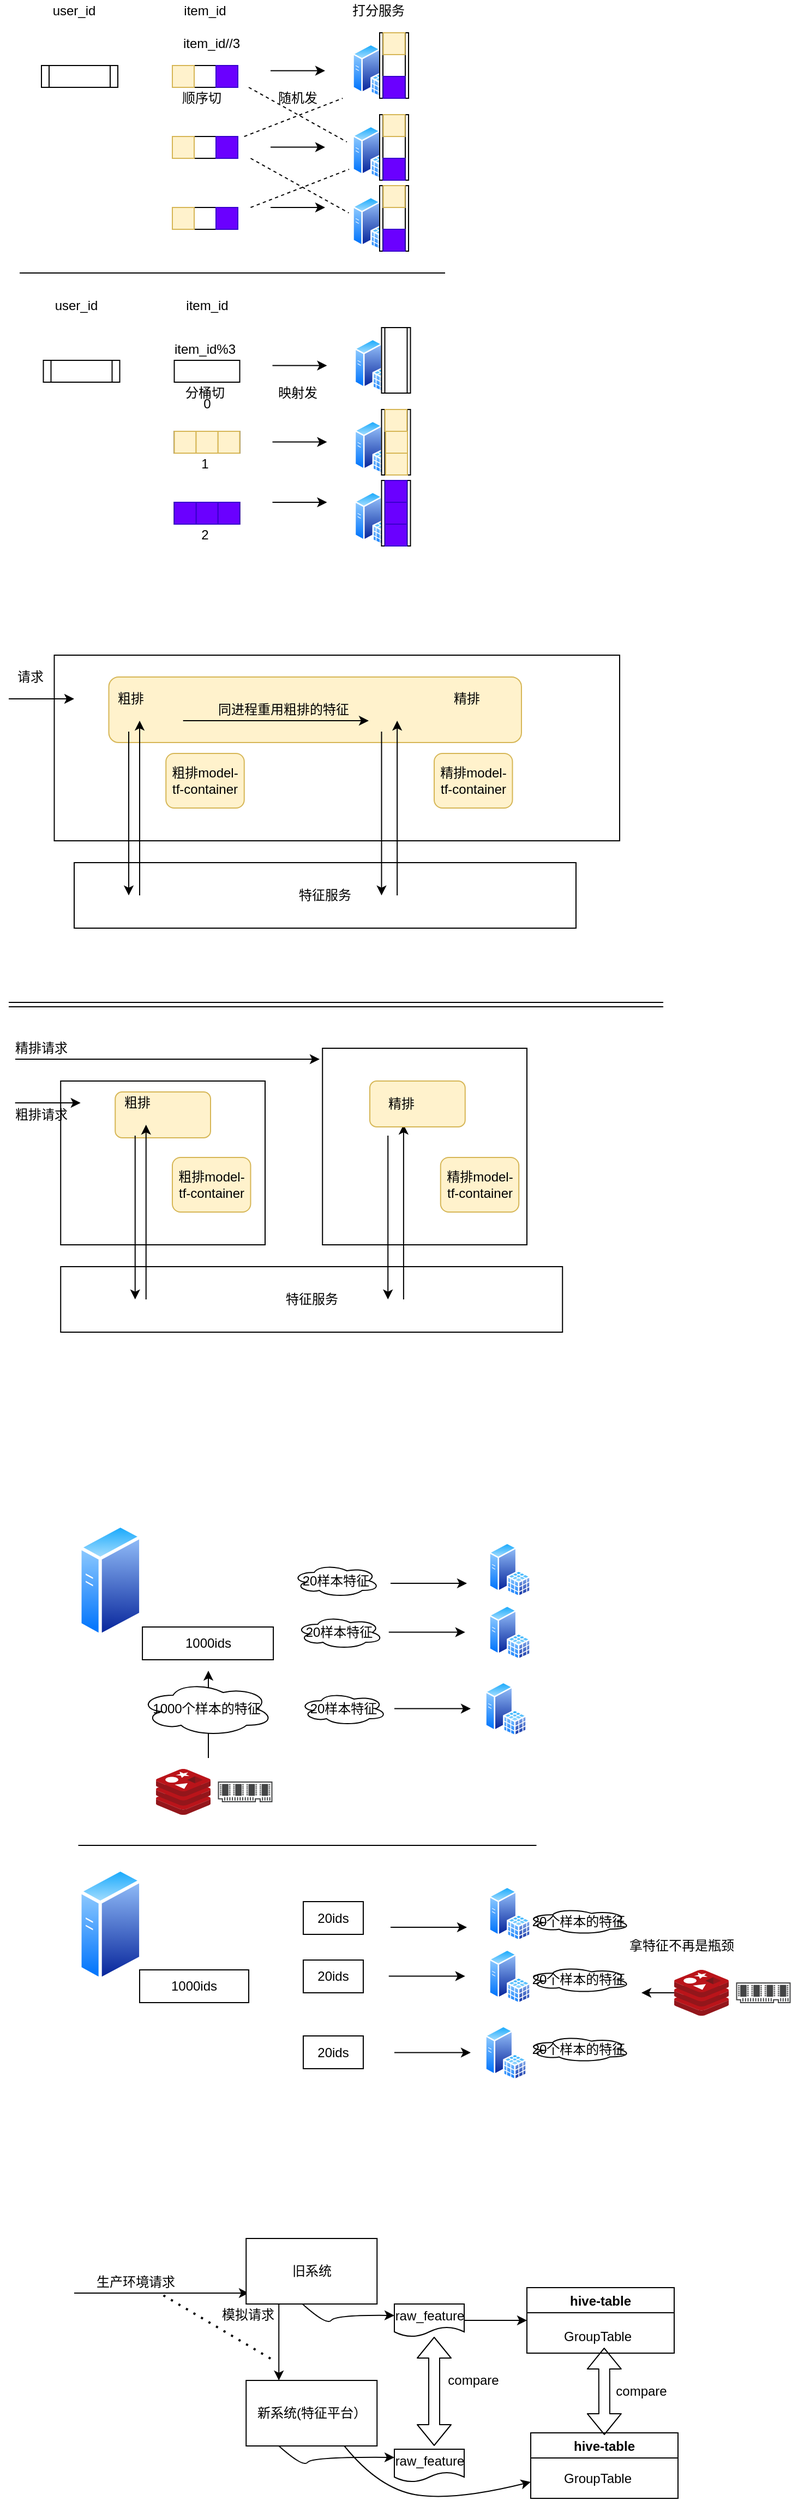 <mxfile version="15.3.1" type="github">
  <diagram id="6I-_0hL8RAegdWVOUvlS" name="Page-1">
    <mxGraphModel dx="3204" dy="1282" grid="1" gridSize="10" guides="1" tooltips="1" connect="1" arrows="1" fold="1" page="1" pageScale="1" pageWidth="827" pageHeight="1169" math="0" shadow="0">
      <root>
        <mxCell id="0" />
        <mxCell id="1" parent="0" />
        <mxCell id="5WsvQ7sy_qh80QngVMl6-118" value="" style="rounded=0;whiteSpace=wrap;html=1;" parent="1" vertex="1">
          <mxGeometry x="287.62" y="980" width="187.38" height="180" as="geometry" />
        </mxCell>
        <mxCell id="5WsvQ7sy_qh80QngVMl6-1" value="" style="endArrow=none;html=1;" parent="1" edge="1">
          <mxGeometry width="50" height="50" relative="1" as="geometry">
            <mxPoint x="10" y="270" as="sourcePoint" />
            <mxPoint x="400" y="270" as="targetPoint" />
          </mxGeometry>
        </mxCell>
        <mxCell id="5WsvQ7sy_qh80QngVMl6-2" value="" style="rounded=0;whiteSpace=wrap;html=1;" parent="1" vertex="1">
          <mxGeometry x="150" y="80" width="60" height="20" as="geometry" />
        </mxCell>
        <mxCell id="5WsvQ7sy_qh80QngVMl6-3" value="" style="rounded=0;whiteSpace=wrap;html=1;" parent="1" vertex="1">
          <mxGeometry x="150" y="145" width="60" height="20" as="geometry" />
        </mxCell>
        <mxCell id="5WsvQ7sy_qh80QngVMl6-4" value="" style="rounded=0;whiteSpace=wrap;html=1;" parent="1" vertex="1">
          <mxGeometry x="150" y="210" width="60" height="20" as="geometry" />
        </mxCell>
        <mxCell id="5WsvQ7sy_qh80QngVMl6-9" value="item_id" style="text;html=1;strokeColor=none;fillColor=none;align=center;verticalAlign=middle;whiteSpace=wrap;rounded=0;" parent="1" vertex="1">
          <mxGeometry x="160" y="20" width="40" height="20" as="geometry" />
        </mxCell>
        <mxCell id="5WsvQ7sy_qh80QngVMl6-10" value="user_id" style="text;html=1;strokeColor=none;fillColor=none;align=center;verticalAlign=middle;whiteSpace=wrap;rounded=0;" parent="1" vertex="1">
          <mxGeometry x="40" y="20" width="40" height="20" as="geometry" />
        </mxCell>
        <mxCell id="5WsvQ7sy_qh80QngVMl6-11" value="" style="shape=process;whiteSpace=wrap;html=1;backgroundOutline=1;" parent="1" vertex="1">
          <mxGeometry x="30" y="80" width="70" height="20" as="geometry" />
        </mxCell>
        <mxCell id="5WsvQ7sy_qh80QngVMl6-13" value="" style="rounded=0;whiteSpace=wrap;html=1;fillColor=#fff2cc;strokeColor=#d6b656;" parent="1" vertex="1">
          <mxGeometry x="150" y="80" width="20" height="20" as="geometry" />
        </mxCell>
        <mxCell id="5WsvQ7sy_qh80QngVMl6-14" value="" style="rounded=0;whiteSpace=wrap;html=1;fillColor=#fff2cc;strokeColor=#d6b656;" parent="1" vertex="1">
          <mxGeometry x="150" y="145" width="20" height="20" as="geometry" />
        </mxCell>
        <mxCell id="5WsvQ7sy_qh80QngVMl6-15" value="" style="rounded=0;whiteSpace=wrap;html=1;fillColor=#fff2cc;strokeColor=#d6b656;" parent="1" vertex="1">
          <mxGeometry x="150" y="210" width="20" height="20" as="geometry" />
        </mxCell>
        <mxCell id="5WsvQ7sy_qh80QngVMl6-23" value="" style="rounded=0;whiteSpace=wrap;html=1;fillColor=#6a00ff;strokeColor=#3700CC;fontColor=#ffffff;" parent="1" vertex="1">
          <mxGeometry x="190" y="210" width="20" height="20" as="geometry" />
        </mxCell>
        <mxCell id="5WsvQ7sy_qh80QngVMl6-24" value="" style="rounded=0;whiteSpace=wrap;html=1;fillColor=#6a00ff;strokeColor=#3700CC;fontColor=#ffffff;" parent="1" vertex="1">
          <mxGeometry x="190" y="145" width="20" height="20" as="geometry" />
        </mxCell>
        <mxCell id="5WsvQ7sy_qh80QngVMl6-25" value="" style="rounded=0;whiteSpace=wrap;html=1;fillColor=#6a00ff;strokeColor=#3700CC;fontColor=#ffffff;" parent="1" vertex="1">
          <mxGeometry x="190" y="80" width="20" height="20" as="geometry" />
        </mxCell>
        <mxCell id="5WsvQ7sy_qh80QngVMl6-27" value="" style="aspect=fixed;perimeter=ellipsePerimeter;html=1;align=center;shadow=0;dashed=0;spacingTop=3;image;image=img/lib/active_directory/sql_server.svg;" parent="1" vertex="1">
          <mxGeometry x="315" y="60" width="38.5" height="50" as="geometry" />
        </mxCell>
        <mxCell id="5WsvQ7sy_qh80QngVMl6-31" value="" style="shape=process;whiteSpace=wrap;html=1;backgroundOutline=1;" parent="1" vertex="1">
          <mxGeometry x="340" y="50" width="26.5" height="60" as="geometry" />
        </mxCell>
        <mxCell id="5WsvQ7sy_qh80QngVMl6-34" value="" style="rounded=0;whiteSpace=wrap;html=1;fillColor=#fff2cc;strokeColor=#d6b656;" parent="1" vertex="1">
          <mxGeometry x="343.25" y="50" width="20" height="20" as="geometry" />
        </mxCell>
        <mxCell id="5WsvQ7sy_qh80QngVMl6-37" value="" style="rounded=0;whiteSpace=wrap;html=1;fillColor=#6a00ff;strokeColor=#3700CC;fontColor=#ffffff;" parent="1" vertex="1">
          <mxGeometry x="343.25" y="90" width="20" height="20" as="geometry" />
        </mxCell>
        <mxCell id="5WsvQ7sy_qh80QngVMl6-38" value="" style="aspect=fixed;perimeter=ellipsePerimeter;html=1;align=center;shadow=0;dashed=0;spacingTop=3;image;image=img/lib/active_directory/sql_server.svg;" parent="1" vertex="1">
          <mxGeometry x="315" y="135" width="38.5" height="50" as="geometry" />
        </mxCell>
        <mxCell id="5WsvQ7sy_qh80QngVMl6-39" value="" style="shape=process;whiteSpace=wrap;html=1;backgroundOutline=1;" parent="1" vertex="1">
          <mxGeometry x="340" y="125" width="26.5" height="60" as="geometry" />
        </mxCell>
        <mxCell id="5WsvQ7sy_qh80QngVMl6-40" value="" style="rounded=0;whiteSpace=wrap;html=1;fillColor=#fff2cc;strokeColor=#d6b656;" parent="1" vertex="1">
          <mxGeometry x="343.25" y="125" width="20" height="20" as="geometry" />
        </mxCell>
        <mxCell id="5WsvQ7sy_qh80QngVMl6-41" value="" style="rounded=0;whiteSpace=wrap;html=1;fillColor=#6a00ff;strokeColor=#3700CC;fontColor=#ffffff;" parent="1" vertex="1">
          <mxGeometry x="343.25" y="165" width="20" height="20" as="geometry" />
        </mxCell>
        <mxCell id="5WsvQ7sy_qh80QngVMl6-42" value="" style="aspect=fixed;perimeter=ellipsePerimeter;html=1;align=center;shadow=0;dashed=0;spacingTop=3;image;image=img/lib/active_directory/sql_server.svg;" parent="1" vertex="1">
          <mxGeometry x="315" y="200" width="38.5" height="50" as="geometry" />
        </mxCell>
        <mxCell id="5WsvQ7sy_qh80QngVMl6-43" value="" style="shape=process;whiteSpace=wrap;html=1;backgroundOutline=1;" parent="1" vertex="1">
          <mxGeometry x="340" y="190" width="26.5" height="60" as="geometry" />
        </mxCell>
        <mxCell id="5WsvQ7sy_qh80QngVMl6-44" value="" style="rounded=0;whiteSpace=wrap;html=1;fillColor=#fff2cc;strokeColor=#d6b656;" parent="1" vertex="1">
          <mxGeometry x="343.25" y="190" width="20" height="20" as="geometry" />
        </mxCell>
        <mxCell id="5WsvQ7sy_qh80QngVMl6-45" value="" style="rounded=0;whiteSpace=wrap;html=1;fillColor=#6a00ff;strokeColor=#3700CC;fontColor=#ffffff;" parent="1" vertex="1">
          <mxGeometry x="343.25" y="230" width="20" height="20" as="geometry" />
        </mxCell>
        <mxCell id="5WsvQ7sy_qh80QngVMl6-46" value="item_id//3" style="text;html=1;strokeColor=none;fillColor=none;align=center;verticalAlign=middle;whiteSpace=wrap;rounded=0;" parent="1" vertex="1">
          <mxGeometry x="165.86" y="50" width="40" height="20" as="geometry" />
        </mxCell>
        <mxCell id="5WsvQ7sy_qh80QngVMl6-49" value="" style="endArrow=classic;html=1;" parent="1" edge="1">
          <mxGeometry width="50" height="50" relative="1" as="geometry">
            <mxPoint x="240" y="84.8" as="sourcePoint" />
            <mxPoint x="290" y="84.8" as="targetPoint" />
          </mxGeometry>
        </mxCell>
        <mxCell id="5WsvQ7sy_qh80QngVMl6-51" value="" style="endArrow=classic;html=1;" parent="1" edge="1">
          <mxGeometry width="50" height="50" relative="1" as="geometry">
            <mxPoint x="240" y="154.8" as="sourcePoint" />
            <mxPoint x="290" y="154.8" as="targetPoint" />
          </mxGeometry>
        </mxCell>
        <mxCell id="5WsvQ7sy_qh80QngVMl6-52" value="" style="endArrow=classic;html=1;" parent="1" edge="1">
          <mxGeometry width="50" height="50" relative="1" as="geometry">
            <mxPoint x="240" y="210" as="sourcePoint" />
            <mxPoint x="290" y="210" as="targetPoint" />
          </mxGeometry>
        </mxCell>
        <mxCell id="5WsvQ7sy_qh80QngVMl6-53" value="" style="rounded=0;whiteSpace=wrap;html=1;" parent="1" vertex="1">
          <mxGeometry x="151.75" y="350" width="60" height="20" as="geometry" />
        </mxCell>
        <mxCell id="5WsvQ7sy_qh80QngVMl6-54" value="" style="rounded=0;whiteSpace=wrap;html=1;" parent="1" vertex="1">
          <mxGeometry x="151.75" y="415" width="60" height="20" as="geometry" />
        </mxCell>
        <mxCell id="5WsvQ7sy_qh80QngVMl6-55" value="" style="rounded=0;whiteSpace=wrap;html=1;" parent="1" vertex="1">
          <mxGeometry x="151.75" y="480" width="60" height="20" as="geometry" />
        </mxCell>
        <mxCell id="5WsvQ7sy_qh80QngVMl6-56" value="item_id" style="text;html=1;strokeColor=none;fillColor=none;align=center;verticalAlign=middle;whiteSpace=wrap;rounded=0;" parent="1" vertex="1">
          <mxGeometry x="161.75" y="290" width="40" height="20" as="geometry" />
        </mxCell>
        <mxCell id="5WsvQ7sy_qh80QngVMl6-57" value="user_id" style="text;html=1;strokeColor=none;fillColor=none;align=center;verticalAlign=middle;whiteSpace=wrap;rounded=0;" parent="1" vertex="1">
          <mxGeometry x="41.75" y="290" width="40" height="20" as="geometry" />
        </mxCell>
        <mxCell id="5WsvQ7sy_qh80QngVMl6-58" value="" style="shape=process;whiteSpace=wrap;html=1;backgroundOutline=1;" parent="1" vertex="1">
          <mxGeometry x="31.75" y="350" width="70" height="20" as="geometry" />
        </mxCell>
        <mxCell id="5WsvQ7sy_qh80QngVMl6-59" value="" style="rounded=0;whiteSpace=wrap;html=1;fillColor=#fff2cc;strokeColor=#d6b656;" parent="1" vertex="1">
          <mxGeometry x="191.75" y="415" width="20" height="20" as="geometry" />
        </mxCell>
        <mxCell id="5WsvQ7sy_qh80QngVMl6-60" value="" style="rounded=0;whiteSpace=wrap;html=1;fillColor=#fff2cc;strokeColor=#d6b656;" parent="1" vertex="1">
          <mxGeometry x="151.75" y="415" width="20" height="20" as="geometry" />
        </mxCell>
        <mxCell id="5WsvQ7sy_qh80QngVMl6-61" value="" style="rounded=0;whiteSpace=wrap;html=1;fillColor=#fff2cc;strokeColor=#d6b656;" parent="1" vertex="1">
          <mxGeometry x="171.75" y="415" width="20" height="20" as="geometry" />
        </mxCell>
        <mxCell id="5WsvQ7sy_qh80QngVMl6-62" value="" style="rounded=0;whiteSpace=wrap;html=1;fillColor=#6a00ff;strokeColor=#3700CC;fontColor=#ffffff;" parent="1" vertex="1">
          <mxGeometry x="191.75" y="480" width="20" height="20" as="geometry" />
        </mxCell>
        <mxCell id="5WsvQ7sy_qh80QngVMl6-63" value="" style="rounded=0;whiteSpace=wrap;html=1;fillColor=#6a00ff;strokeColor=#3700CC;fontColor=#ffffff;" parent="1" vertex="1">
          <mxGeometry x="171.75" y="480" width="20" height="20" as="geometry" />
        </mxCell>
        <mxCell id="5WsvQ7sy_qh80QngVMl6-64" value="" style="rounded=0;whiteSpace=wrap;html=1;fillColor=#6a00ff;strokeColor=#3700CC;fontColor=#ffffff;" parent="1" vertex="1">
          <mxGeometry x="151.75" y="480" width="20" height="20" as="geometry" />
        </mxCell>
        <mxCell id="5WsvQ7sy_qh80QngVMl6-65" value="" style="aspect=fixed;perimeter=ellipsePerimeter;html=1;align=center;shadow=0;dashed=0;spacingTop=3;image;image=img/lib/active_directory/sql_server.svg;" parent="1" vertex="1">
          <mxGeometry x="316.75" y="330" width="38.5" height="50" as="geometry" />
        </mxCell>
        <mxCell id="5WsvQ7sy_qh80QngVMl6-66" value="" style="shape=process;whiteSpace=wrap;html=1;backgroundOutline=1;" parent="1" vertex="1">
          <mxGeometry x="341.75" y="320" width="26.5" height="60" as="geometry" />
        </mxCell>
        <mxCell id="5WsvQ7sy_qh80QngVMl6-67" value="" style="rounded=0;whiteSpace=wrap;html=1;fillColor=#fff2cc;strokeColor=#d6b656;" parent="1" vertex="1">
          <mxGeometry x="346.5" y="415" width="20" height="20" as="geometry" />
        </mxCell>
        <mxCell id="5WsvQ7sy_qh80QngVMl6-69" value="" style="aspect=fixed;perimeter=ellipsePerimeter;html=1;align=center;shadow=0;dashed=0;spacingTop=3;image;image=img/lib/active_directory/sql_server.svg;" parent="1" vertex="1">
          <mxGeometry x="316.75" y="405" width="38.5" height="50" as="geometry" />
        </mxCell>
        <mxCell id="5WsvQ7sy_qh80QngVMl6-70" value="" style="shape=process;whiteSpace=wrap;html=1;backgroundOutline=1;" parent="1" vertex="1">
          <mxGeometry x="341.75" y="395" width="26.5" height="60" as="geometry" />
        </mxCell>
        <mxCell id="5WsvQ7sy_qh80QngVMl6-71" value="" style="rounded=0;whiteSpace=wrap;html=1;fillColor=#fff2cc;strokeColor=#d6b656;" parent="1" vertex="1">
          <mxGeometry x="345" y="395" width="20" height="20" as="geometry" />
        </mxCell>
        <mxCell id="5WsvQ7sy_qh80QngVMl6-73" value="" style="aspect=fixed;perimeter=ellipsePerimeter;html=1;align=center;shadow=0;dashed=0;spacingTop=3;image;image=img/lib/active_directory/sql_server.svg;" parent="1" vertex="1">
          <mxGeometry x="316.75" y="470" width="38.5" height="50" as="geometry" />
        </mxCell>
        <mxCell id="5WsvQ7sy_qh80QngVMl6-74" value="" style="shape=process;whiteSpace=wrap;html=1;backgroundOutline=1;" parent="1" vertex="1">
          <mxGeometry x="341.75" y="460" width="26.5" height="60" as="geometry" />
        </mxCell>
        <mxCell id="5WsvQ7sy_qh80QngVMl6-75" value="" style="rounded=0;whiteSpace=wrap;html=1;fillColor=#fff2cc;strokeColor=#d6b656;" parent="1" vertex="1">
          <mxGeometry x="345.5" y="415" width="20" height="20" as="geometry" />
        </mxCell>
        <mxCell id="5WsvQ7sy_qh80QngVMl6-76" value="" style="rounded=0;whiteSpace=wrap;html=1;fillColor=#6a00ff;strokeColor=#3700CC;fontColor=#ffffff;" parent="1" vertex="1">
          <mxGeometry x="345" y="500" width="20" height="20" as="geometry" />
        </mxCell>
        <mxCell id="5WsvQ7sy_qh80QngVMl6-77" value="item_id%3" style="text;html=1;strokeColor=none;fillColor=none;align=center;verticalAlign=middle;whiteSpace=wrap;rounded=0;" parent="1" vertex="1">
          <mxGeometry x="160" y="330" width="40" height="20" as="geometry" />
        </mxCell>
        <mxCell id="5WsvQ7sy_qh80QngVMl6-78" value="" style="endArrow=classic;html=1;" parent="1" edge="1">
          <mxGeometry width="50" height="50" relative="1" as="geometry">
            <mxPoint x="241.75" y="354.8" as="sourcePoint" />
            <mxPoint x="291.75" y="354.8" as="targetPoint" />
          </mxGeometry>
        </mxCell>
        <mxCell id="5WsvQ7sy_qh80QngVMl6-79" value="" style="endArrow=classic;html=1;" parent="1" edge="1">
          <mxGeometry width="50" height="50" relative="1" as="geometry">
            <mxPoint x="241.75" y="424.8" as="sourcePoint" />
            <mxPoint x="291.75" y="424.8" as="targetPoint" />
          </mxGeometry>
        </mxCell>
        <mxCell id="5WsvQ7sy_qh80QngVMl6-80" value="" style="endArrow=classic;html=1;" parent="1" edge="1">
          <mxGeometry width="50" height="50" relative="1" as="geometry">
            <mxPoint x="241.75" y="480" as="sourcePoint" />
            <mxPoint x="291.75" y="480" as="targetPoint" />
          </mxGeometry>
        </mxCell>
        <mxCell id="5WsvQ7sy_qh80QngVMl6-72" value="" style="rounded=0;whiteSpace=wrap;html=1;fillColor=#6a00ff;strokeColor=#3700CC;fontColor=#ffffff;" parent="1" vertex="1">
          <mxGeometry x="345" y="460" width="20" height="20" as="geometry" />
        </mxCell>
        <mxCell id="5WsvQ7sy_qh80QngVMl6-68" value="" style="rounded=0;whiteSpace=wrap;html=1;fillColor=#6a00ff;strokeColor=#3700CC;fontColor=#ffffff;" parent="1" vertex="1">
          <mxGeometry x="345" y="480" width="20" height="20" as="geometry" />
        </mxCell>
        <mxCell id="5WsvQ7sy_qh80QngVMl6-81" value="" style="rounded=0;whiteSpace=wrap;html=1;fillColor=#fff2cc;strokeColor=#d6b656;" parent="1" vertex="1">
          <mxGeometry x="345.5" y="435" width="20" height="20" as="geometry" />
        </mxCell>
        <mxCell id="5WsvQ7sy_qh80QngVMl6-82" value="0" style="text;html=1;strokeColor=none;fillColor=none;align=center;verticalAlign=middle;whiteSpace=wrap;rounded=0;" parent="1" vertex="1">
          <mxGeometry x="161.75" y="380" width="40" height="20" as="geometry" />
        </mxCell>
        <mxCell id="5WsvQ7sy_qh80QngVMl6-83" value="1" style="text;html=1;strokeColor=none;fillColor=none;align=center;verticalAlign=middle;whiteSpace=wrap;rounded=0;" parent="1" vertex="1">
          <mxGeometry x="160" y="435" width="40" height="20" as="geometry" />
        </mxCell>
        <mxCell id="5WsvQ7sy_qh80QngVMl6-84" value="2" style="text;html=1;strokeColor=none;fillColor=none;align=center;verticalAlign=middle;whiteSpace=wrap;rounded=0;" parent="1" vertex="1">
          <mxGeometry x="160" y="500" width="40" height="20" as="geometry" />
        </mxCell>
        <mxCell id="5WsvQ7sy_qh80QngVMl6-85" value="顺序切" style="text;html=1;strokeColor=none;fillColor=none;align=center;verticalAlign=middle;whiteSpace=wrap;rounded=0;" parent="1" vertex="1">
          <mxGeometry x="151.75" y="100" width="50" height="20" as="geometry" />
        </mxCell>
        <mxCell id="5WsvQ7sy_qh80QngVMl6-86" value="" style="rounded=0;whiteSpace=wrap;html=1;" parent="1" vertex="1">
          <mxGeometry x="41.75" y="620" width="518.25" height="170" as="geometry" />
        </mxCell>
        <mxCell id="5WsvQ7sy_qh80QngVMl6-90" value="粗排model-tf-container" style="rounded=1;whiteSpace=wrap;html=1;fillColor=#fff2cc;strokeColor=#d6b656;" parent="1" vertex="1">
          <mxGeometry x="144.12" y="710" width="71.75" height="50" as="geometry" />
        </mxCell>
        <mxCell id="5WsvQ7sy_qh80QngVMl6-92" value="" style="rounded=1;whiteSpace=wrap;html=1;fillColor=#fff2cc;strokeColor=#d6b656;" parent="1" vertex="1">
          <mxGeometry x="91.75" y="640" width="378.25" height="60" as="geometry" />
        </mxCell>
        <mxCell id="5WsvQ7sy_qh80QngVMl6-91" value="精排model-tf-container" style="rounded=1;whiteSpace=wrap;html=1;fillColor=#fff2cc;strokeColor=#d6b656;" parent="1" vertex="1">
          <mxGeometry x="390" y="710" width="71.75" height="50" as="geometry" />
        </mxCell>
        <mxCell id="5WsvQ7sy_qh80QngVMl6-87" value="粗排" style="text;html=1;strokeColor=none;fillColor=none;align=center;verticalAlign=middle;whiteSpace=wrap;rounded=0;" parent="1" vertex="1">
          <mxGeometry x="91.75" y="650" width="40" height="20" as="geometry" />
        </mxCell>
        <mxCell id="5WsvQ7sy_qh80QngVMl6-88" value="精排" style="text;html=1;strokeColor=none;fillColor=none;align=center;verticalAlign=middle;whiteSpace=wrap;rounded=0;" parent="1" vertex="1">
          <mxGeometry x="400" y="650" width="40" height="20" as="geometry" />
        </mxCell>
        <mxCell id="5WsvQ7sy_qh80QngVMl6-93" value="特征服务" style="rounded=0;whiteSpace=wrap;html=1;" parent="1" vertex="1">
          <mxGeometry x="60" y="810" width="460" height="60" as="geometry" />
        </mxCell>
        <mxCell id="5WsvQ7sy_qh80QngVMl6-94" value="" style="endArrow=classic;html=1;" parent="1" edge="1">
          <mxGeometry width="50" height="50" relative="1" as="geometry">
            <mxPoint y="660" as="sourcePoint" />
            <mxPoint x="60" y="660" as="targetPoint" />
          </mxGeometry>
        </mxCell>
        <mxCell id="5WsvQ7sy_qh80QngVMl6-95" value="请求" style="text;html=1;strokeColor=none;fillColor=none;align=center;verticalAlign=middle;whiteSpace=wrap;rounded=0;" parent="1" vertex="1">
          <mxGeometry y="630" width="40" height="20" as="geometry" />
        </mxCell>
        <mxCell id="5WsvQ7sy_qh80QngVMl6-96" value="" style="endArrow=classic;html=1;" parent="1" edge="1">
          <mxGeometry width="50" height="50" relative="1" as="geometry">
            <mxPoint x="110" y="690" as="sourcePoint" />
            <mxPoint x="110" y="840" as="targetPoint" />
          </mxGeometry>
        </mxCell>
        <mxCell id="5WsvQ7sy_qh80QngVMl6-97" value="" style="endArrow=classic;html=1;" parent="1" edge="1">
          <mxGeometry width="50" height="50" relative="1" as="geometry">
            <mxPoint x="120" y="840" as="sourcePoint" />
            <mxPoint x="120" y="680" as="targetPoint" />
          </mxGeometry>
        </mxCell>
        <mxCell id="5WsvQ7sy_qh80QngVMl6-98" value="" style="endArrow=classic;html=1;" parent="1" edge="1">
          <mxGeometry width="50" height="50" relative="1" as="geometry">
            <mxPoint x="341.75" y="690" as="sourcePoint" />
            <mxPoint x="341.75" y="840" as="targetPoint" />
          </mxGeometry>
        </mxCell>
        <mxCell id="5WsvQ7sy_qh80QngVMl6-99" value="" style="endArrow=classic;html=1;" parent="1" edge="1">
          <mxGeometry width="50" height="50" relative="1" as="geometry">
            <mxPoint x="356.08" y="840" as="sourcePoint" />
            <mxPoint x="356.08" y="680" as="targetPoint" />
          </mxGeometry>
        </mxCell>
        <mxCell id="5WsvQ7sy_qh80QngVMl6-100" value="" style="endArrow=classic;html=1;exitX=0.18;exitY=0.667;exitDx=0;exitDy=0;exitPerimeter=0;" parent="1" source="5WsvQ7sy_qh80QngVMl6-92" edge="1">
          <mxGeometry width="50" height="50" relative="1" as="geometry">
            <mxPoint x="240" y="830" as="sourcePoint" />
            <mxPoint x="330" y="680" as="targetPoint" />
          </mxGeometry>
        </mxCell>
        <mxCell id="5WsvQ7sy_qh80QngVMl6-101" value="同进程重用粗排的特征" style="text;html=1;strokeColor=none;fillColor=none;align=center;verticalAlign=middle;whiteSpace=wrap;rounded=0;" parent="1" vertex="1">
          <mxGeometry x="190" y="660" width="124.13" height="20" as="geometry" />
        </mxCell>
        <mxCell id="5WsvQ7sy_qh80QngVMl6-102" value="" style="endArrow=none;html=1;shape=link;" parent="1" edge="1">
          <mxGeometry width="50" height="50" relative="1" as="geometry">
            <mxPoint y="940" as="sourcePoint" />
            <mxPoint x="600" y="940" as="targetPoint" />
          </mxGeometry>
        </mxCell>
        <mxCell id="5WsvQ7sy_qh80QngVMl6-103" value="" style="rounded=0;whiteSpace=wrap;html=1;" parent="1" vertex="1">
          <mxGeometry x="47.62" y="1010" width="187.38" height="150" as="geometry" />
        </mxCell>
        <mxCell id="5WsvQ7sy_qh80QngVMl6-104" value="粗排model-tf-container" style="rounded=1;whiteSpace=wrap;html=1;fillColor=#fff2cc;strokeColor=#d6b656;" parent="1" vertex="1">
          <mxGeometry x="149.99" y="1080" width="71.75" height="50" as="geometry" />
        </mxCell>
        <mxCell id="5WsvQ7sy_qh80QngVMl6-105" value="" style="rounded=1;whiteSpace=wrap;html=1;fillColor=#fff2cc;strokeColor=#d6b656;" parent="1" vertex="1">
          <mxGeometry x="97.62" y="1020" width="87.38" height="42" as="geometry" />
        </mxCell>
        <mxCell id="5WsvQ7sy_qh80QngVMl6-106" value="精排model-tf-container" style="rounded=1;whiteSpace=wrap;html=1;fillColor=#fff2cc;strokeColor=#d6b656;" parent="1" vertex="1">
          <mxGeometry x="395.87" y="1080" width="71.75" height="50" as="geometry" />
        </mxCell>
        <mxCell id="5WsvQ7sy_qh80QngVMl6-107" value="粗排" style="text;html=1;strokeColor=none;fillColor=none;align=center;verticalAlign=middle;whiteSpace=wrap;rounded=0;" parent="1" vertex="1">
          <mxGeometry x="97.62" y="1020" width="40" height="20" as="geometry" />
        </mxCell>
        <mxCell id="5WsvQ7sy_qh80QngVMl6-109" value="特征服务" style="rounded=0;whiteSpace=wrap;html=1;" parent="1" vertex="1">
          <mxGeometry x="47.62" y="1180" width="460" height="60" as="geometry" />
        </mxCell>
        <mxCell id="5WsvQ7sy_qh80QngVMl6-110" value="" style="endArrow=classic;html=1;" parent="1" edge="1">
          <mxGeometry width="50" height="50" relative="1" as="geometry">
            <mxPoint x="5.87" y="1030" as="sourcePoint" />
            <mxPoint x="65.87" y="1030" as="targetPoint" />
          </mxGeometry>
        </mxCell>
        <mxCell id="5WsvQ7sy_qh80QngVMl6-112" value="" style="endArrow=classic;html=1;" parent="1" edge="1">
          <mxGeometry width="50" height="50" relative="1" as="geometry">
            <mxPoint x="115.87" y="1060" as="sourcePoint" />
            <mxPoint x="115.87" y="1210" as="targetPoint" />
          </mxGeometry>
        </mxCell>
        <mxCell id="5WsvQ7sy_qh80QngVMl6-113" value="" style="endArrow=classic;html=1;" parent="1" edge="1">
          <mxGeometry width="50" height="50" relative="1" as="geometry">
            <mxPoint x="125.87" y="1210" as="sourcePoint" />
            <mxPoint x="125.87" y="1050" as="targetPoint" />
          </mxGeometry>
        </mxCell>
        <mxCell id="5WsvQ7sy_qh80QngVMl6-114" value="" style="endArrow=classic;html=1;" parent="1" edge="1">
          <mxGeometry width="50" height="50" relative="1" as="geometry">
            <mxPoint x="347.62" y="1060" as="sourcePoint" />
            <mxPoint x="347.62" y="1210" as="targetPoint" />
          </mxGeometry>
        </mxCell>
        <mxCell id="5WsvQ7sy_qh80QngVMl6-115" value="" style="endArrow=classic;html=1;" parent="1" edge="1">
          <mxGeometry width="50" height="50" relative="1" as="geometry">
            <mxPoint x="361.95" y="1210" as="sourcePoint" />
            <mxPoint x="361.95" y="1050" as="targetPoint" />
          </mxGeometry>
        </mxCell>
        <mxCell id="5WsvQ7sy_qh80QngVMl6-119" value="" style="rounded=1;whiteSpace=wrap;html=1;fillColor=#fff2cc;strokeColor=#d6b656;" parent="1" vertex="1">
          <mxGeometry x="331" y="1010" width="87.38" height="42" as="geometry" />
        </mxCell>
        <mxCell id="5WsvQ7sy_qh80QngVMl6-120" value="" style="endArrow=classic;html=1;" parent="1" edge="1">
          <mxGeometry width="50" height="50" relative="1" as="geometry">
            <mxPoint x="6" y="990" as="sourcePoint" />
            <mxPoint x="285" y="990" as="targetPoint" />
          </mxGeometry>
        </mxCell>
        <mxCell id="5WsvQ7sy_qh80QngVMl6-121" value="粗排请求" style="text;html=1;strokeColor=none;fillColor=none;align=center;verticalAlign=middle;whiteSpace=wrap;rounded=0;" parent="1" vertex="1">
          <mxGeometry x="5" y="1031" width="50" height="20" as="geometry" />
        </mxCell>
        <mxCell id="5WsvQ7sy_qh80QngVMl6-123" value="精排请求" style="text;html=1;strokeColor=none;fillColor=none;align=center;verticalAlign=middle;whiteSpace=wrap;rounded=0;" parent="1" vertex="1">
          <mxGeometry x="5" y="970" width="50" height="20" as="geometry" />
        </mxCell>
        <mxCell id="5WsvQ7sy_qh80QngVMl6-108" value="精排" style="text;html=1;strokeColor=none;fillColor=none;align=center;verticalAlign=middle;whiteSpace=wrap;rounded=0;" parent="1" vertex="1">
          <mxGeometry x="340" y="1021" width="40" height="20" as="geometry" />
        </mxCell>
        <mxCell id="5WsvQ7sy_qh80QngVMl6-126" value="打分服务" style="text;html=1;strokeColor=none;fillColor=none;align=center;verticalAlign=middle;whiteSpace=wrap;rounded=0;" parent="1" vertex="1">
          <mxGeometry x="306.5" y="20" width="63.5" height="20" as="geometry" />
        </mxCell>
        <mxCell id="5WsvQ7sy_qh80QngVMl6-129" value="" style="endArrow=none;dashed=1;html=1;" parent="1" edge="1">
          <mxGeometry width="50" height="50" relative="1" as="geometry">
            <mxPoint x="220" y="100" as="sourcePoint" />
            <mxPoint x="310" y="150" as="targetPoint" />
          </mxGeometry>
        </mxCell>
        <mxCell id="5WsvQ7sy_qh80QngVMl6-130" value="" style="endArrow=none;dashed=1;html=1;" parent="1" edge="1">
          <mxGeometry width="50" height="50" relative="1" as="geometry">
            <mxPoint x="221.74" y="165" as="sourcePoint" />
            <mxPoint x="311.74" y="215" as="targetPoint" />
          </mxGeometry>
        </mxCell>
        <mxCell id="5WsvQ7sy_qh80QngVMl6-131" value="" style="endArrow=none;dashed=1;html=1;" parent="1" edge="1">
          <mxGeometry width="50" height="50" relative="1" as="geometry">
            <mxPoint x="221.74" y="210" as="sourcePoint" />
            <mxPoint x="312" y="175" as="targetPoint" />
          </mxGeometry>
        </mxCell>
        <mxCell id="5WsvQ7sy_qh80QngVMl6-132" value="" style="endArrow=none;dashed=1;html=1;" parent="1" edge="1">
          <mxGeometry width="50" height="50" relative="1" as="geometry">
            <mxPoint x="215.87" y="145" as="sourcePoint" />
            <mxPoint x="306.13" y="110" as="targetPoint" />
          </mxGeometry>
        </mxCell>
        <mxCell id="5WsvQ7sy_qh80QngVMl6-133" value="随机发" style="text;html=1;strokeColor=none;fillColor=none;align=center;verticalAlign=middle;whiteSpace=wrap;rounded=0;" parent="1" vertex="1">
          <mxGeometry x="240" y="100" width="50" height="20" as="geometry" />
        </mxCell>
        <mxCell id="5WsvQ7sy_qh80QngVMl6-134" value="分桶切" style="text;html=1;strokeColor=none;fillColor=none;align=center;verticalAlign=middle;whiteSpace=wrap;rounded=0;" parent="1" vertex="1">
          <mxGeometry x="154.99" y="370" width="50" height="20" as="geometry" />
        </mxCell>
        <mxCell id="5WsvQ7sy_qh80QngVMl6-135" value="映射发" style="text;html=1;strokeColor=none;fillColor=none;align=center;verticalAlign=middle;whiteSpace=wrap;rounded=0;" parent="1" vertex="1">
          <mxGeometry x="240" y="370" width="50" height="20" as="geometry" />
        </mxCell>
        <mxCell id="5WsvQ7sy_qh80QngVMl6-137" value="" style="aspect=fixed;perimeter=ellipsePerimeter;html=1;align=center;shadow=0;dashed=0;spacingTop=3;image;image=img/lib/active_directory/generic_server.svg;" parent="1" vertex="1">
          <mxGeometry x="63.75" y="1415" width="58.8" height="105" as="geometry" />
        </mxCell>
        <mxCell id="5WsvQ7sy_qh80QngVMl6-138" value="1000ids" style="rounded=0;whiteSpace=wrap;html=1;" parent="1" vertex="1">
          <mxGeometry x="122.55" y="1510" width="120" height="30" as="geometry" />
        </mxCell>
        <mxCell id="5WsvQ7sy_qh80QngVMl6-139" value="" style="sketch=0;aspect=fixed;html=1;points=[];align=center;image;fontSize=12;image=img/lib/mscae/Cache_Redis_Product.svg;" parent="1" vertex="1">
          <mxGeometry x="135" y="1640" width="50" height="42" as="geometry" />
        </mxCell>
        <mxCell id="5WsvQ7sy_qh80QngVMl6-140" value="" style="endArrow=classic;html=1;" parent="1" edge="1">
          <mxGeometry width="50" height="50" relative="1" as="geometry">
            <mxPoint x="183" y="1630" as="sourcePoint" />
            <mxPoint x="183" y="1550" as="targetPoint" />
          </mxGeometry>
        </mxCell>
        <mxCell id="5WsvQ7sy_qh80QngVMl6-141" value="1000个样本的特征" style="ellipse;shape=cloud;whiteSpace=wrap;html=1;" parent="1" vertex="1">
          <mxGeometry x="120" y="1560" width="122.55" height="50" as="geometry" />
        </mxCell>
        <mxCell id="5WsvQ7sy_qh80QngVMl6-142" value="20样本特征" style="ellipse;shape=cloud;whiteSpace=wrap;html=1;" parent="1" vertex="1">
          <mxGeometry x="260" y="1452.5" width="80" height="30" as="geometry" />
        </mxCell>
        <mxCell id="5WsvQ7sy_qh80QngVMl6-146" value="" style="aspect=fixed;perimeter=ellipsePerimeter;html=1;align=center;shadow=0;dashed=0;spacingTop=3;image;image=img/lib/active_directory/sql_server.svg;" parent="1" vertex="1">
          <mxGeometry x="440" y="1432.5" width="38.5" height="50" as="geometry" />
        </mxCell>
        <mxCell id="5WsvQ7sy_qh80QngVMl6-147" value="" style="aspect=fixed;perimeter=ellipsePerimeter;html=1;align=center;shadow=0;dashed=0;spacingTop=3;image;image=img/lib/active_directory/sql_server.svg;" parent="1" vertex="1">
          <mxGeometry x="440" y="1490" width="38.5" height="50" as="geometry" />
        </mxCell>
        <mxCell id="5WsvQ7sy_qh80QngVMl6-148" value="" style="aspect=fixed;perimeter=ellipsePerimeter;html=1;align=center;shadow=0;dashed=0;spacingTop=3;image;image=img/lib/active_directory/sql_server.svg;" parent="1" vertex="1">
          <mxGeometry x="436.5" y="1560" width="38.5" height="50" as="geometry" />
        </mxCell>
        <mxCell id="5WsvQ7sy_qh80QngVMl6-149" value="20样本特征" style="ellipse;shape=cloud;whiteSpace=wrap;html=1;" parent="1" vertex="1">
          <mxGeometry x="263.25" y="1500" width="80" height="30" as="geometry" />
        </mxCell>
        <mxCell id="5WsvQ7sy_qh80QngVMl6-150" value="20样本特征" style="ellipse;shape=cloud;whiteSpace=wrap;html=1;" parent="1" vertex="1">
          <mxGeometry x="266.5" y="1570" width="80" height="30" as="geometry" />
        </mxCell>
        <mxCell id="5WsvQ7sy_qh80QngVMl6-152" value="" style="endArrow=classic;html=1;" parent="1" edge="1">
          <mxGeometry width="50" height="50" relative="1" as="geometry">
            <mxPoint x="350" y="1470" as="sourcePoint" />
            <mxPoint x="420" y="1470" as="targetPoint" />
          </mxGeometry>
        </mxCell>
        <mxCell id="5WsvQ7sy_qh80QngVMl6-153" value="" style="endArrow=classic;html=1;" parent="1" edge="1">
          <mxGeometry width="50" height="50" relative="1" as="geometry">
            <mxPoint x="348.38" y="1514.8" as="sourcePoint" />
            <mxPoint x="418.38" y="1514.8" as="targetPoint" />
          </mxGeometry>
        </mxCell>
        <mxCell id="5WsvQ7sy_qh80QngVMl6-156" value="" style="shape=image;html=1;verticalAlign=top;verticalLabelPosition=bottom;labelBackgroundColor=#ffffff;imageAspect=0;aspect=fixed;image=https://cdn3.iconfinder.com/data/icons/softicons/PNG/Tips.png" parent="1" vertex="1">
          <mxGeometry x="100" y="1583.13" width="37.62" height="37.62" as="geometry" />
        </mxCell>
        <mxCell id="5WsvQ7sy_qh80QngVMl6-157" value="" style="endArrow=classic;html=1;" parent="1" edge="1">
          <mxGeometry width="50" height="50" relative="1" as="geometry">
            <mxPoint x="353.5" y="1584.8" as="sourcePoint" />
            <mxPoint x="423.5" y="1584.8" as="targetPoint" />
          </mxGeometry>
        </mxCell>
        <mxCell id="5WsvQ7sy_qh80QngVMl6-158" value="" style="endArrow=none;html=1;" parent="1" edge="1">
          <mxGeometry width="50" height="50" relative="1" as="geometry">
            <mxPoint x="63.75" y="1710" as="sourcePoint" />
            <mxPoint x="483.75" y="1710" as="targetPoint" />
          </mxGeometry>
        </mxCell>
        <mxCell id="5WsvQ7sy_qh80QngVMl6-159" value="" style="sketch=0;pointerEvents=1;shadow=0;dashed=0;html=1;strokeColor=none;fillColor=#434445;aspect=fixed;labelPosition=center;verticalLabelPosition=bottom;verticalAlign=top;align=center;outlineConnect=0;shape=mxgraph.vvd.memory;" parent="1" vertex="1">
          <mxGeometry x="191.75" y="1651.5" width="50" height="19" as="geometry" />
        </mxCell>
        <mxCell id="5WsvQ7sy_qh80QngVMl6-160" value="" style="aspect=fixed;perimeter=ellipsePerimeter;html=1;align=center;shadow=0;dashed=0;spacingTop=3;image;image=img/lib/active_directory/generic_server.svg;" parent="1" vertex="1">
          <mxGeometry x="63.75" y="1730" width="58.8" height="105" as="geometry" />
        </mxCell>
        <mxCell id="5WsvQ7sy_qh80QngVMl6-161" value="1000ids" style="rounded=0;whiteSpace=wrap;html=1;" parent="1" vertex="1">
          <mxGeometry x="119.99" y="1824" width="100.01" height="30" as="geometry" />
        </mxCell>
        <mxCell id="5WsvQ7sy_qh80QngVMl6-162" value="" style="sketch=0;aspect=fixed;html=1;points=[];align=center;image;fontSize=12;image=img/lib/mscae/Cache_Redis_Product.svg;" parent="1" vertex="1">
          <mxGeometry x="610" y="1824" width="50" height="42" as="geometry" />
        </mxCell>
        <mxCell id="5WsvQ7sy_qh80QngVMl6-164" value="20个样本的特征" style="ellipse;shape=cloud;whiteSpace=wrap;html=1;" parent="1" vertex="1">
          <mxGeometry x="475" y="1767.5" width="95" height="24" as="geometry" />
        </mxCell>
        <mxCell id="5WsvQ7sy_qh80QngVMl6-166" value="" style="aspect=fixed;perimeter=ellipsePerimeter;html=1;align=center;shadow=0;dashed=0;spacingTop=3;image;image=img/lib/active_directory/sql_server.svg;" parent="1" vertex="1">
          <mxGeometry x="440" y="1747.5" width="38.5" height="50" as="geometry" />
        </mxCell>
        <mxCell id="5WsvQ7sy_qh80QngVMl6-167" value="" style="aspect=fixed;perimeter=ellipsePerimeter;html=1;align=center;shadow=0;dashed=0;spacingTop=3;image;image=img/lib/active_directory/sql_server.svg;" parent="1" vertex="1">
          <mxGeometry x="440" y="1805" width="38.5" height="50" as="geometry" />
        </mxCell>
        <mxCell id="5WsvQ7sy_qh80QngVMl6-168" value="" style="aspect=fixed;perimeter=ellipsePerimeter;html=1;align=center;shadow=0;dashed=0;spacingTop=3;image;image=img/lib/active_directory/sql_server.svg;" parent="1" vertex="1">
          <mxGeometry x="436.5" y="1875" width="38.5" height="50" as="geometry" />
        </mxCell>
        <mxCell id="5WsvQ7sy_qh80QngVMl6-171" value="" style="endArrow=classic;html=1;" parent="1" edge="1">
          <mxGeometry width="50" height="50" relative="1" as="geometry">
            <mxPoint x="350" y="1785" as="sourcePoint" />
            <mxPoint x="420" y="1785" as="targetPoint" />
          </mxGeometry>
        </mxCell>
        <mxCell id="5WsvQ7sy_qh80QngVMl6-172" value="" style="endArrow=classic;html=1;" parent="1" edge="1">
          <mxGeometry width="50" height="50" relative="1" as="geometry">
            <mxPoint x="348.38" y="1829.8" as="sourcePoint" />
            <mxPoint x="418.38" y="1829.8" as="targetPoint" />
          </mxGeometry>
        </mxCell>
        <mxCell id="5WsvQ7sy_qh80QngVMl6-174" value="" style="endArrow=classic;html=1;" parent="1" edge="1">
          <mxGeometry width="50" height="50" relative="1" as="geometry">
            <mxPoint x="353.5" y="1899.8" as="sourcePoint" />
            <mxPoint x="423.5" y="1899.8" as="targetPoint" />
          </mxGeometry>
        </mxCell>
        <mxCell id="5WsvQ7sy_qh80QngVMl6-175" value="" style="sketch=0;pointerEvents=1;shadow=0;dashed=0;html=1;strokeColor=none;fillColor=#434445;aspect=fixed;labelPosition=center;verticalLabelPosition=bottom;verticalAlign=top;align=center;outlineConnect=0;shape=mxgraph.vvd.memory;" parent="1" vertex="1">
          <mxGeometry x="666.75" y="1835.5" width="50" height="19" as="geometry" />
        </mxCell>
        <mxCell id="5WsvQ7sy_qh80QngVMl6-177" value="20ids" style="rounded=0;whiteSpace=wrap;html=1;" parent="1" vertex="1">
          <mxGeometry x="270" y="1761.5" width="54.99" height="30" as="geometry" />
        </mxCell>
        <mxCell id="5WsvQ7sy_qh80QngVMl6-178" value="20ids" style="rounded=0;whiteSpace=wrap;html=1;" parent="1" vertex="1">
          <mxGeometry x="270" y="1815" width="54.99" height="30" as="geometry" />
        </mxCell>
        <mxCell id="5WsvQ7sy_qh80QngVMl6-179" value="20ids" style="rounded=0;whiteSpace=wrap;html=1;" parent="1" vertex="1">
          <mxGeometry x="270" y="1884.5" width="54.99" height="30" as="geometry" />
        </mxCell>
        <mxCell id="5WsvQ7sy_qh80QngVMl6-180" value="20个样本的特征" style="ellipse;shape=cloud;whiteSpace=wrap;html=1;" parent="1" vertex="1">
          <mxGeometry x="475" y="1821" width="95" height="24" as="geometry" />
        </mxCell>
        <mxCell id="5WsvQ7sy_qh80QngVMl6-181" value="20个样本的特征" style="ellipse;shape=cloud;whiteSpace=wrap;html=1;" parent="1" vertex="1">
          <mxGeometry x="475" y="1884.5" width="95" height="24" as="geometry" />
        </mxCell>
        <mxCell id="5WsvQ7sy_qh80QngVMl6-182" value="" style="endArrow=classic;html=1;" parent="1" source="5WsvQ7sy_qh80QngVMl6-162" edge="1">
          <mxGeometry width="50" height="50" relative="1" as="geometry">
            <mxPoint x="260" y="1820" as="sourcePoint" />
            <mxPoint x="580" y="1845" as="targetPoint" />
          </mxGeometry>
        </mxCell>
        <mxCell id="5WsvQ7sy_qh80QngVMl6-183" value="拿特征不再是瓶颈" style="text;html=1;strokeColor=none;fillColor=none;align=center;verticalAlign=middle;whiteSpace=wrap;rounded=0;" parent="1" vertex="1">
          <mxGeometry x="566.75" y="1791.5" width="100" height="20" as="geometry" />
        </mxCell>
        <mxCell id="02GRcs61Zce1zmTu5FiS-1" value="" style="endArrow=classic;html=1;" edge="1" parent="1">
          <mxGeometry width="50" height="50" relative="1" as="geometry">
            <mxPoint x="60" y="2120" as="sourcePoint" />
            <mxPoint x="220" y="2120" as="targetPoint" />
          </mxGeometry>
        </mxCell>
        <mxCell id="02GRcs61Zce1zmTu5FiS-2" value="生产环境请求" style="text;html=1;strokeColor=none;fillColor=none;align=center;verticalAlign=middle;whiteSpace=wrap;rounded=0;" vertex="1" parent="1">
          <mxGeometry x="73.15" y="2100" width="86.85" height="20" as="geometry" />
        </mxCell>
        <mxCell id="02GRcs61Zce1zmTu5FiS-3" value="旧系统" style="rounded=0;whiteSpace=wrap;html=1;" vertex="1" parent="1">
          <mxGeometry x="217.62" y="2070" width="120" height="60" as="geometry" />
        </mxCell>
        <mxCell id="02GRcs61Zce1zmTu5FiS-4" value="新系统(特征平台）" style="rounded=0;whiteSpace=wrap;html=1;" vertex="1" parent="1">
          <mxGeometry x="217.62" y="2200" width="120" height="60" as="geometry" />
        </mxCell>
        <mxCell id="02GRcs61Zce1zmTu5FiS-5" value="" style="endArrow=classic;html=1;entryX=0.25;entryY=0;entryDx=0;entryDy=0;exitX=0.25;exitY=1;exitDx=0;exitDy=0;" edge="1" parent="1" source="02GRcs61Zce1zmTu5FiS-3" target="02GRcs61Zce1zmTu5FiS-4">
          <mxGeometry width="50" height="50" relative="1" as="geometry">
            <mxPoint x="-10" y="2120" as="sourcePoint" />
            <mxPoint x="40" y="2070" as="targetPoint" />
          </mxGeometry>
        </mxCell>
        <mxCell id="02GRcs61Zce1zmTu5FiS-6" value="模拟请求" style="text;html=1;strokeColor=none;fillColor=none;align=center;verticalAlign=middle;whiteSpace=wrap;rounded=0;" vertex="1" parent="1">
          <mxGeometry x="191.75" y="2130" width="55" height="20" as="geometry" />
        </mxCell>
        <mxCell id="02GRcs61Zce1zmTu5FiS-7" value="" style="endArrow=none;dashed=1;html=1;dashPattern=1 3;strokeWidth=2;entryX=0.75;entryY=1;entryDx=0;entryDy=0;" edge="1" parent="1" target="02GRcs61Zce1zmTu5FiS-2">
          <mxGeometry width="50" height="50" relative="1" as="geometry">
            <mxPoint x="240" y="2180" as="sourcePoint" />
            <mxPoint x="40" y="2070" as="targetPoint" />
          </mxGeometry>
        </mxCell>
        <mxCell id="02GRcs61Zce1zmTu5FiS-9" value="raw_feature" style="shape=document;whiteSpace=wrap;html=1;boundedLbl=1;" vertex="1" parent="1">
          <mxGeometry x="353.5" y="2130" width="64" height="30" as="geometry" />
        </mxCell>
        <mxCell id="02GRcs61Zce1zmTu5FiS-10" value="raw_feature" style="shape=document;whiteSpace=wrap;html=1;boundedLbl=1;" vertex="1" parent="1">
          <mxGeometry x="353.5" y="2263" width="64" height="30" as="geometry" />
        </mxCell>
        <mxCell id="02GRcs61Zce1zmTu5FiS-11" value="" style="curved=1;endArrow=classic;html=1;exitX=0.25;exitY=1;exitDx=0;exitDy=0;entryX=0;entryY=0.25;entryDx=0;entryDy=0;" edge="1" parent="1" source="02GRcs61Zce1zmTu5FiS-4" target="02GRcs61Zce1zmTu5FiS-10">
          <mxGeometry width="50" height="50" relative="1" as="geometry">
            <mxPoint x="90" y="2040" as="sourcePoint" />
            <mxPoint x="330" y="2280" as="targetPoint" />
            <Array as="points">
              <mxPoint x="270" y="2280" />
              <mxPoint x="278" y="2270" />
            </Array>
          </mxGeometry>
        </mxCell>
        <mxCell id="02GRcs61Zce1zmTu5FiS-14" value="" style="curved=1;endArrow=classic;html=1;exitX=0.25;exitY=1;exitDx=0;exitDy=0;entryX=0;entryY=0.25;entryDx=0;entryDy=0;" edge="1" parent="1">
          <mxGeometry width="50" height="50" relative="1" as="geometry">
            <mxPoint x="269.25" y="2130" as="sourcePoint" />
            <mxPoint x="353.5" y="2140.5" as="targetPoint" />
            <Array as="points">
              <mxPoint x="291.63" y="2150" />
              <mxPoint x="299.63" y="2140" />
            </Array>
          </mxGeometry>
        </mxCell>
        <mxCell id="02GRcs61Zce1zmTu5FiS-15" value="" style="shape=flexArrow;endArrow=classic;startArrow=classic;html=1;" edge="1" parent="1">
          <mxGeometry width="100" height="100" relative="1" as="geometry">
            <mxPoint x="390" y="2260" as="sourcePoint" />
            <mxPoint x="390" y="2160" as="targetPoint" />
          </mxGeometry>
        </mxCell>
        <mxCell id="02GRcs61Zce1zmTu5FiS-16" value="compare" style="text;html=1;strokeColor=none;fillColor=none;align=center;verticalAlign=middle;whiteSpace=wrap;rounded=0;" vertex="1" parent="1">
          <mxGeometry x="405.88" y="2190" width="40" height="20" as="geometry" />
        </mxCell>
        <mxCell id="02GRcs61Zce1zmTu5FiS-17" value="hive-table" style="swimlane;" vertex="1" parent="1">
          <mxGeometry x="475" y="2115" width="135" height="60" as="geometry" />
        </mxCell>
        <mxCell id="02GRcs61Zce1zmTu5FiS-23" value="GroupTable" style="text;html=1;strokeColor=none;fillColor=none;align=center;verticalAlign=middle;whiteSpace=wrap;rounded=0;" vertex="1" parent="02GRcs61Zce1zmTu5FiS-17">
          <mxGeometry x="45" y="35" width="40" height="20" as="geometry" />
        </mxCell>
        <mxCell id="02GRcs61Zce1zmTu5FiS-18" value="" style="endArrow=classic;html=1;exitX=1;exitY=0.5;exitDx=0;exitDy=0;entryX=0;entryY=0.5;entryDx=0;entryDy=0;" edge="1" parent="1" source="02GRcs61Zce1zmTu5FiS-9" target="02GRcs61Zce1zmTu5FiS-17">
          <mxGeometry width="50" height="50" relative="1" as="geometry">
            <mxPoint x="420" y="2210" as="sourcePoint" />
            <mxPoint x="470" y="2160" as="targetPoint" />
          </mxGeometry>
        </mxCell>
        <mxCell id="02GRcs61Zce1zmTu5FiS-19" value="hive-table" style="swimlane;" vertex="1" parent="1">
          <mxGeometry x="478.5" y="2248" width="135" height="60" as="geometry" />
        </mxCell>
        <mxCell id="02GRcs61Zce1zmTu5FiS-24" value="GroupTable" style="text;html=1;strokeColor=none;fillColor=none;align=center;verticalAlign=middle;whiteSpace=wrap;rounded=0;" vertex="1" parent="02GRcs61Zce1zmTu5FiS-19">
          <mxGeometry x="41.5" y="32" width="40" height="20" as="geometry" />
        </mxCell>
        <mxCell id="02GRcs61Zce1zmTu5FiS-21" value="" style="shape=flexArrow;endArrow=classic;startArrow=classic;html=1;" edge="1" parent="1">
          <mxGeometry width="100" height="100" relative="1" as="geometry">
            <mxPoint x="546" y="2250" as="sourcePoint" />
            <mxPoint x="545.83" y="2170" as="targetPoint" />
          </mxGeometry>
        </mxCell>
        <mxCell id="02GRcs61Zce1zmTu5FiS-22" value="compare" style="text;html=1;strokeColor=none;fillColor=none;align=center;verticalAlign=middle;whiteSpace=wrap;rounded=0;" vertex="1" parent="1">
          <mxGeometry x="560" y="2200" width="40" height="20" as="geometry" />
        </mxCell>
        <mxCell id="02GRcs61Zce1zmTu5FiS-26" value="" style="curved=1;endArrow=classic;html=1;exitX=0.75;exitY=1;exitDx=0;exitDy=0;entryX=0;entryY=0.75;entryDx=0;entryDy=0;" edge="1" parent="1" source="02GRcs61Zce1zmTu5FiS-4" target="02GRcs61Zce1zmTu5FiS-19">
          <mxGeometry width="50" height="50" relative="1" as="geometry">
            <mxPoint x="290" y="2200" as="sourcePoint" />
            <mxPoint x="340" y="2150" as="targetPoint" />
            <Array as="points">
              <mxPoint x="340" y="2300" />
              <mxPoint x="410" y="2310" />
            </Array>
          </mxGeometry>
        </mxCell>
      </root>
    </mxGraphModel>
  </diagram>
</mxfile>
